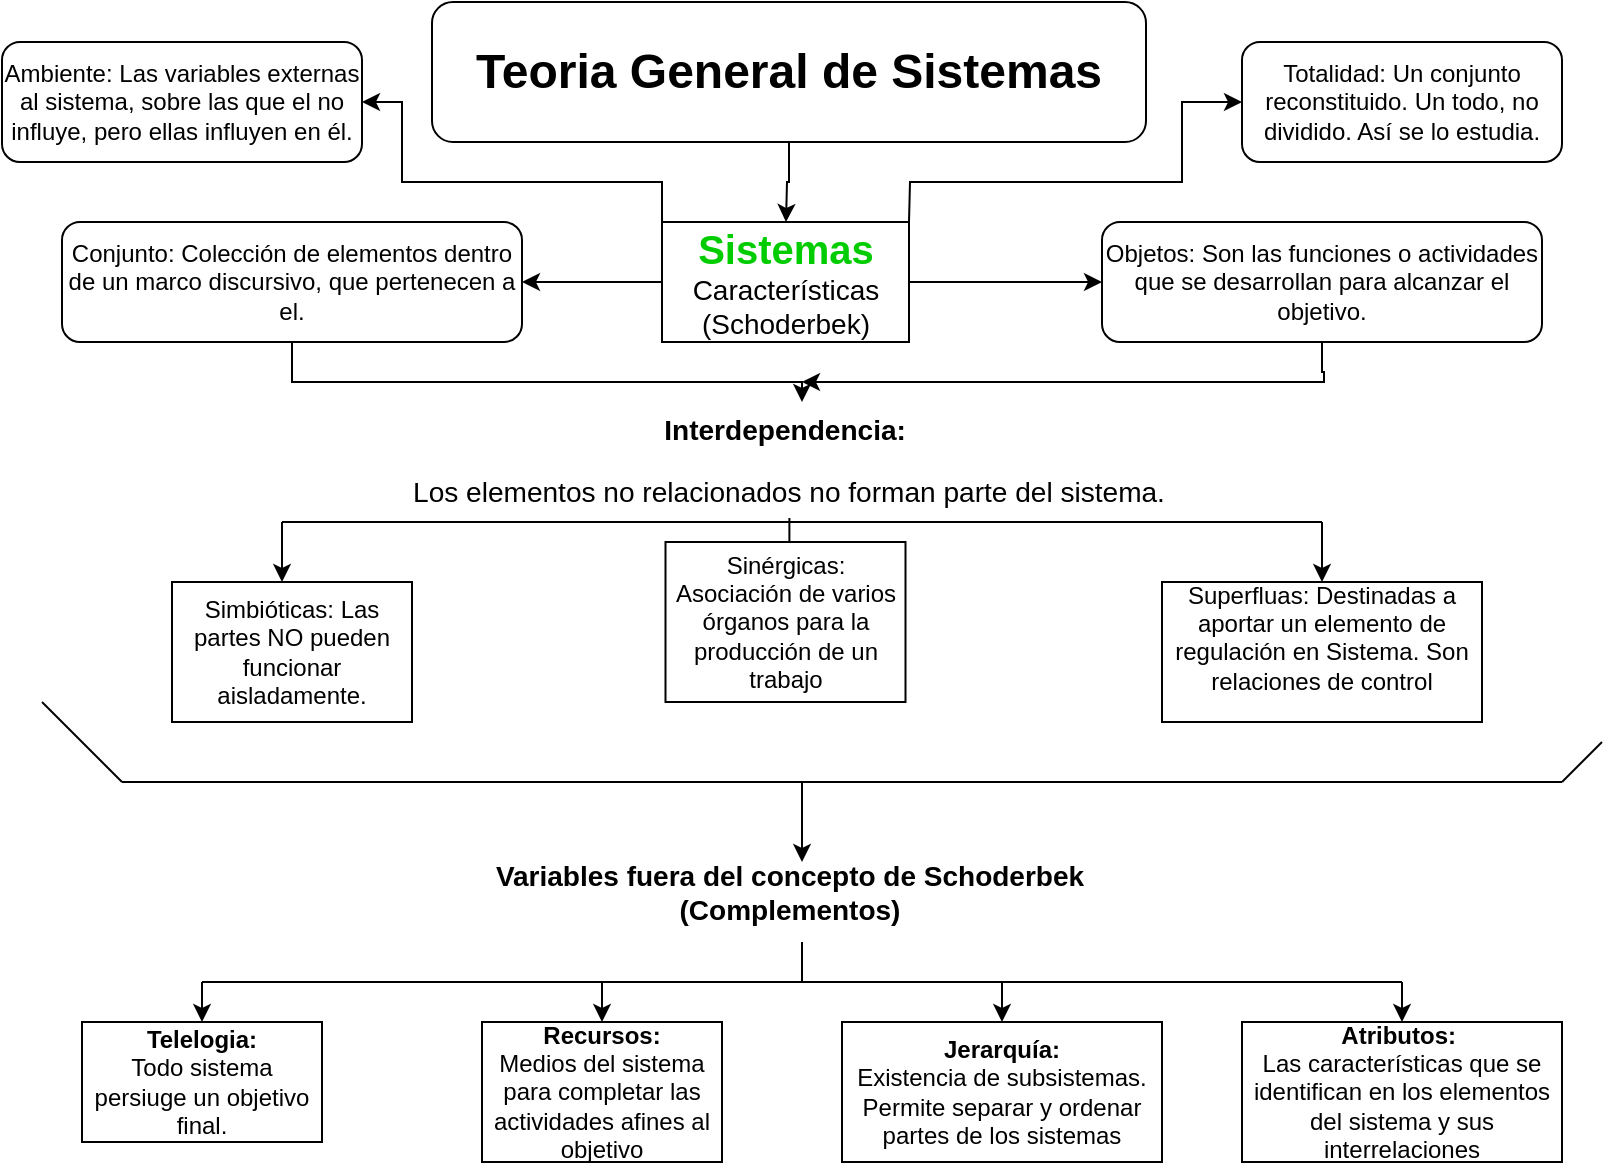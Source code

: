 <mxfile version="24.0.5" type="github">
  <diagram name="Página-1" id="n3o9mjKdTbcDdczt1gTQ">
    <mxGraphModel dx="1042" dy="1738" grid="1" gridSize="10" guides="1" tooltips="1" connect="1" arrows="1" fold="1" page="1" pageScale="1" pageWidth="827" pageHeight="1169" math="0" shadow="0">
      <root>
        <mxCell id="0" />
        <mxCell id="1" parent="0" />
        <mxCell id="QuYT8WO00_WZErDnF23g-1" value="&lt;h1&gt;Teoria General de Sistemas&lt;/h1&gt;" style="rounded=1;whiteSpace=wrap;html=1;" vertex="1" parent="1">
          <mxGeometry x="235" y="-1150" width="357" height="70" as="geometry" />
        </mxCell>
        <mxCell id="QuYT8WO00_WZErDnF23g-7" style="edgeStyle=orthogonalEdgeStyle;rounded=0;orthogonalLoop=1;jettySize=auto;html=1;" edge="1" parent="1" source="QuYT8WO00_WZErDnF23g-6" target="QuYT8WO00_WZErDnF23g-8">
          <mxGeometry relative="1" as="geometry">
            <mxPoint x="310" y="-1010" as="targetPoint" />
          </mxGeometry>
        </mxCell>
        <mxCell id="QuYT8WO00_WZErDnF23g-9" style="edgeStyle=orthogonalEdgeStyle;rounded=0;orthogonalLoop=1;jettySize=auto;html=1;" edge="1" parent="1" source="QuYT8WO00_WZErDnF23g-6">
          <mxGeometry relative="1" as="geometry">
            <mxPoint x="570" y="-1010" as="targetPoint" />
          </mxGeometry>
        </mxCell>
        <mxCell id="QuYT8WO00_WZErDnF23g-6" value="&lt;b&gt;&lt;font color=&quot;#00cc00&quot; style=&quot;font-size: 20px;&quot;&gt;Sistemas&lt;/font&gt;&lt;/b&gt;&lt;div&gt;&lt;span style=&quot;font-size: 14px;&quot;&gt;Características&lt;/span&gt;&lt;/div&gt;&lt;div&gt;&lt;span style=&quot;font-size: 14px;&quot;&gt;(Schoderbek)&lt;/span&gt;&lt;/div&gt;" style="rounded=0;whiteSpace=wrap;html=1;" vertex="1" parent="1">
          <mxGeometry x="350" y="-1040" width="123.5" height="60" as="geometry" />
        </mxCell>
        <mxCell id="QuYT8WO00_WZErDnF23g-13" style="edgeStyle=orthogonalEdgeStyle;rounded=0;orthogonalLoop=1;jettySize=auto;html=1;" edge="1" parent="1" source="QuYT8WO00_WZErDnF23g-8">
          <mxGeometry relative="1" as="geometry">
            <mxPoint x="420" y="-950" as="targetPoint" />
            <Array as="points">
              <mxPoint x="165" y="-960" />
            </Array>
          </mxGeometry>
        </mxCell>
        <mxCell id="QuYT8WO00_WZErDnF23g-8" value="Conjunto: Colección de elementos dentro de un marco discursivo, que pertenecen a el." style="rounded=1;whiteSpace=wrap;html=1;" vertex="1" parent="1">
          <mxGeometry x="50" y="-1040" width="230" height="60" as="geometry" />
        </mxCell>
        <mxCell id="QuYT8WO00_WZErDnF23g-14" style="edgeStyle=orthogonalEdgeStyle;rounded=0;orthogonalLoop=1;jettySize=auto;html=1;" edge="1" parent="1" source="QuYT8WO00_WZErDnF23g-10">
          <mxGeometry relative="1" as="geometry">
            <mxPoint x="420" y="-960" as="targetPoint" />
            <Array as="points">
              <mxPoint x="680" y="-965" />
              <mxPoint x="681" y="-965" />
            </Array>
          </mxGeometry>
        </mxCell>
        <mxCell id="QuYT8WO00_WZErDnF23g-10" value="Objetos: Son las funciones o actividades que se desarrollan para alcanzar el objetivo." style="rounded=1;whiteSpace=wrap;html=1;" vertex="1" parent="1">
          <mxGeometry x="570" y="-1040" width="220" height="60" as="geometry" />
        </mxCell>
        <mxCell id="QuYT8WO00_WZErDnF23g-17" style="edgeStyle=orthogonalEdgeStyle;rounded=0;orthogonalLoop=1;jettySize=auto;html=1;" edge="1" parent="1" source="QuYT8WO00_WZErDnF23g-15">
          <mxGeometry relative="1" as="geometry">
            <mxPoint x="411.75" y="-880" as="targetPoint" />
          </mxGeometry>
        </mxCell>
        <mxCell id="QuYT8WO00_WZErDnF23g-15" value="&lt;h3&gt;Interdependencia:&amp;nbsp;&lt;/h3&gt;&lt;h3&gt;&lt;span style=&quot;font-weight: 400;&quot;&gt;Los elementos no relacionados no forman parte del sistema.&lt;/span&gt;&lt;/h3&gt;" style="text;html=1;align=center;verticalAlign=middle;whiteSpace=wrap;rounded=0;" vertex="1" parent="1">
          <mxGeometry x="205" y="-950" width="417.37" height="58" as="geometry" />
        </mxCell>
        <mxCell id="QuYT8WO00_WZErDnF23g-18" value="" style="endArrow=none;html=1;rounded=0;" edge="1" parent="1">
          <mxGeometry width="50" height="50" relative="1" as="geometry">
            <mxPoint x="160" y="-890" as="sourcePoint" />
            <mxPoint x="680" y="-890" as="targetPoint" />
          </mxGeometry>
        </mxCell>
        <mxCell id="QuYT8WO00_WZErDnF23g-19" value="" style="endArrow=classic;html=1;rounded=0;" edge="1" parent="1">
          <mxGeometry width="50" height="50" relative="1" as="geometry">
            <mxPoint x="160" y="-890" as="sourcePoint" />
            <mxPoint x="160" y="-860" as="targetPoint" />
            <Array as="points">
              <mxPoint x="160" y="-890" />
            </Array>
          </mxGeometry>
        </mxCell>
        <mxCell id="QuYT8WO00_WZErDnF23g-20" value="" style="endArrow=classic;html=1;rounded=0;" edge="1" parent="1">
          <mxGeometry width="50" height="50" relative="1" as="geometry">
            <mxPoint x="680" y="-890" as="sourcePoint" />
            <mxPoint x="680" y="-860" as="targetPoint" />
          </mxGeometry>
        </mxCell>
        <mxCell id="QuYT8WO00_WZErDnF23g-21" value="Simbióticas: Las partes NO pueden funcionar aisladamente." style="rounded=0;whiteSpace=wrap;html=1;" vertex="1" parent="1">
          <mxGeometry x="105" y="-860" width="120" height="70" as="geometry" />
        </mxCell>
        <mxCell id="QuYT8WO00_WZErDnF23g-22" value="Sinérgicas: Asociación de varios órganos para la producción de un trabajo" style="rounded=0;whiteSpace=wrap;html=1;" vertex="1" parent="1">
          <mxGeometry x="351.75" y="-880" width="120" height="80" as="geometry" />
        </mxCell>
        <mxCell id="QuYT8WO00_WZErDnF23g-23" value="Superfluas: Destinadas a aportar un elemento de regulación en Sistema. Son relaciones de control&lt;div&gt;&amp;nbsp;&lt;/div&gt;" style="rounded=0;whiteSpace=wrap;html=1;" vertex="1" parent="1">
          <mxGeometry x="600" y="-860" width="160" height="70" as="geometry" />
        </mxCell>
        <mxCell id="QuYT8WO00_WZErDnF23g-27" style="edgeStyle=orthogonalEdgeStyle;rounded=0;orthogonalLoop=1;jettySize=auto;html=1;" edge="1" parent="1" source="QuYT8WO00_WZErDnF23g-1">
          <mxGeometry relative="1" as="geometry">
            <mxPoint x="412" y="-1040" as="targetPoint" />
          </mxGeometry>
        </mxCell>
        <mxCell id="QuYT8WO00_WZErDnF23g-33" value="" style="endArrow=classic;html=1;rounded=0;exitX=1;exitY=0;exitDx=0;exitDy=0;" edge="1" parent="1" source="QuYT8WO00_WZErDnF23g-6">
          <mxGeometry width="50" height="50" relative="1" as="geometry">
            <mxPoint x="480" y="-1040" as="sourcePoint" />
            <mxPoint x="640" y="-1100" as="targetPoint" />
            <Array as="points">
              <mxPoint x="474" y="-1060" />
              <mxPoint x="610" y="-1060" />
              <mxPoint x="610" y="-1100" />
            </Array>
          </mxGeometry>
        </mxCell>
        <mxCell id="QuYT8WO00_WZErDnF23g-34" value="" style="endArrow=classic;html=1;rounded=0;exitX=0;exitY=0;exitDx=0;exitDy=0;" edge="1" parent="1" source="QuYT8WO00_WZErDnF23g-6">
          <mxGeometry width="50" height="50" relative="1" as="geometry">
            <mxPoint x="130" y="-1080" as="sourcePoint" />
            <mxPoint x="200" y="-1100" as="targetPoint" />
            <Array as="points">
              <mxPoint x="350" y="-1060" />
              <mxPoint x="220" y="-1060" />
              <mxPoint x="220" y="-1100" />
            </Array>
          </mxGeometry>
        </mxCell>
        <mxCell id="QuYT8WO00_WZErDnF23g-35" value="Ambiente: Las variables externas al sistema, sobre las que el no influye, pero ellas influyen en él." style="rounded=1;whiteSpace=wrap;html=1;" vertex="1" parent="1">
          <mxGeometry x="20" y="-1130" width="180" height="60" as="geometry" />
        </mxCell>
        <mxCell id="QuYT8WO00_WZErDnF23g-36" value="Totalidad: Un conjunto reconstituido. Un todo, no dividido. Así se lo estudia." style="rounded=1;whiteSpace=wrap;html=1;" vertex="1" parent="1">
          <mxGeometry x="640" y="-1130" width="160" height="60" as="geometry" />
        </mxCell>
        <mxCell id="QuYT8WO00_WZErDnF23g-38" value="" style="endArrow=none;html=1;rounded=0;" edge="1" parent="1">
          <mxGeometry width="50" height="50" relative="1" as="geometry">
            <mxPoint x="80" y="-760" as="sourcePoint" />
            <mxPoint x="800" y="-760" as="targetPoint" />
          </mxGeometry>
        </mxCell>
        <mxCell id="QuYT8WO00_WZErDnF23g-39" value="" style="endArrow=none;html=1;rounded=0;" edge="1" parent="1">
          <mxGeometry width="50" height="50" relative="1" as="geometry">
            <mxPoint x="80" y="-760" as="sourcePoint" />
            <mxPoint x="40" y="-800" as="targetPoint" />
          </mxGeometry>
        </mxCell>
        <mxCell id="QuYT8WO00_WZErDnF23g-40" value="" style="endArrow=none;html=1;rounded=0;" edge="1" parent="1">
          <mxGeometry width="50" height="50" relative="1" as="geometry">
            <mxPoint x="800" y="-760" as="sourcePoint" />
            <mxPoint x="820" y="-780" as="targetPoint" />
            <Array as="points" />
          </mxGeometry>
        </mxCell>
        <mxCell id="QuYT8WO00_WZErDnF23g-41" value="" style="endArrow=classic;html=1;rounded=0;" edge="1" parent="1">
          <mxGeometry width="50" height="50" relative="1" as="geometry">
            <mxPoint x="420" y="-760" as="sourcePoint" />
            <mxPoint x="420" y="-720" as="targetPoint" />
          </mxGeometry>
        </mxCell>
        <mxCell id="QuYT8WO00_WZErDnF23g-42" value="&lt;font style=&quot;font-size: 14px;&quot;&gt;&lt;b&gt;Variables fuera del concepto de Schoderbek (Complementos)&lt;/b&gt;&lt;/font&gt;" style="text;html=1;align=center;verticalAlign=middle;whiteSpace=wrap;rounded=0;" vertex="1" parent="1">
          <mxGeometry x="254" y="-720" width="320" height="30" as="geometry" />
        </mxCell>
        <mxCell id="QuYT8WO00_WZErDnF23g-45" value="" style="endArrow=none;html=1;rounded=0;" edge="1" parent="1">
          <mxGeometry width="50" height="50" relative="1" as="geometry">
            <mxPoint x="420" y="-680" as="sourcePoint" />
            <mxPoint x="420" y="-660" as="targetPoint" />
          </mxGeometry>
        </mxCell>
        <mxCell id="QuYT8WO00_WZErDnF23g-46" value="" style="endArrow=none;html=1;rounded=0;" edge="1" parent="1">
          <mxGeometry width="50" height="50" relative="1" as="geometry">
            <mxPoint x="120" y="-660" as="sourcePoint" />
            <mxPoint x="720" y="-660" as="targetPoint" />
          </mxGeometry>
        </mxCell>
        <mxCell id="QuYT8WO00_WZErDnF23g-47" value="" style="endArrow=classic;html=1;rounded=0;" edge="1" parent="1">
          <mxGeometry width="50" height="50" relative="1" as="geometry">
            <mxPoint x="300" y="-660" as="sourcePoint" />
            <mxPoint x="320" y="-640" as="targetPoint" />
            <Array as="points">
              <mxPoint x="320" y="-660" />
            </Array>
          </mxGeometry>
        </mxCell>
        <mxCell id="QuYT8WO00_WZErDnF23g-48" value="" style="endArrow=classic;html=1;rounded=0;" edge="1" parent="1">
          <mxGeometry width="50" height="50" relative="1" as="geometry">
            <mxPoint x="120" y="-660" as="sourcePoint" />
            <mxPoint x="120" y="-640" as="targetPoint" />
          </mxGeometry>
        </mxCell>
        <mxCell id="QuYT8WO00_WZErDnF23g-49" value="" style="endArrow=classic;html=1;rounded=0;" edge="1" parent="1">
          <mxGeometry width="50" height="50" relative="1" as="geometry">
            <mxPoint x="520" y="-660" as="sourcePoint" />
            <mxPoint x="520" y="-640" as="targetPoint" />
          </mxGeometry>
        </mxCell>
        <mxCell id="QuYT8WO00_WZErDnF23g-50" value="" style="endArrow=classic;html=1;rounded=0;" edge="1" parent="1">
          <mxGeometry width="50" height="50" relative="1" as="geometry">
            <mxPoint x="720" y="-660" as="sourcePoint" />
            <mxPoint x="720" y="-640" as="targetPoint" />
          </mxGeometry>
        </mxCell>
        <mxCell id="QuYT8WO00_WZErDnF23g-51" value="&lt;b&gt;Atributos:&amp;nbsp;&lt;/b&gt;&lt;div&gt;Las características que se identifican en los elementos del sistema y sus interrelaciones&lt;/div&gt;" style="rounded=0;whiteSpace=wrap;html=1;" vertex="1" parent="1">
          <mxGeometry x="640" y="-640" width="160" height="70" as="geometry" />
        </mxCell>
        <mxCell id="QuYT8WO00_WZErDnF23g-52" value="&lt;b&gt;Telelogia:&lt;/b&gt;&lt;div&gt;Todo sistema persiuge un objetivo final.&lt;/div&gt;" style="rounded=0;whiteSpace=wrap;html=1;" vertex="1" parent="1">
          <mxGeometry x="60" y="-640" width="120" height="60" as="geometry" />
        </mxCell>
        <mxCell id="QuYT8WO00_WZErDnF23g-53" value="&lt;b&gt;Recursos:&lt;/b&gt;&lt;div&gt;Medios del sistema para completar las actividades afines al objetivo&lt;/div&gt;" style="rounded=0;whiteSpace=wrap;html=1;" vertex="1" parent="1">
          <mxGeometry x="260" y="-640" width="120" height="70" as="geometry" />
        </mxCell>
        <mxCell id="QuYT8WO00_WZErDnF23g-54" value="&lt;b&gt;Jerarquía:&lt;/b&gt;&lt;div&gt;Existencia de subsistemas. Permite separar y ordenar partes de los sistemas&lt;/div&gt;" style="rounded=0;whiteSpace=wrap;html=1;" vertex="1" parent="1">
          <mxGeometry x="440" y="-640" width="160" height="70" as="geometry" />
        </mxCell>
      </root>
    </mxGraphModel>
  </diagram>
</mxfile>
